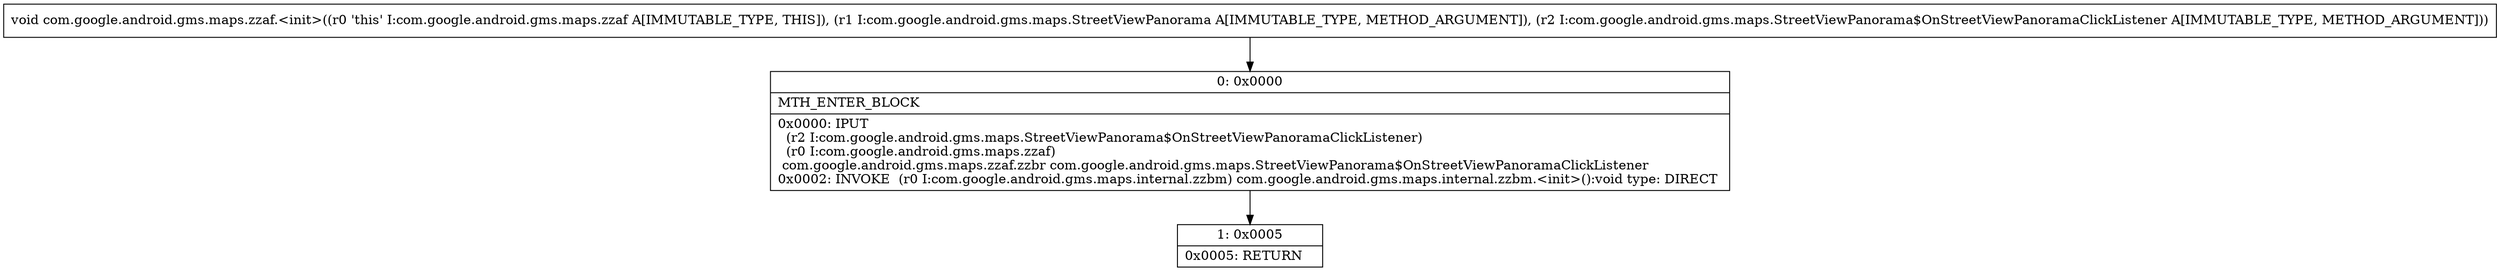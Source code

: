 digraph "CFG forcom.google.android.gms.maps.zzaf.\<init\>(Lcom\/google\/android\/gms\/maps\/StreetViewPanorama;Lcom\/google\/android\/gms\/maps\/StreetViewPanorama$OnStreetViewPanoramaClickListener;)V" {
Node_0 [shape=record,label="{0\:\ 0x0000|MTH_ENTER_BLOCK\l|0x0000: IPUT  \l  (r2 I:com.google.android.gms.maps.StreetViewPanorama$OnStreetViewPanoramaClickListener)\l  (r0 I:com.google.android.gms.maps.zzaf)\l com.google.android.gms.maps.zzaf.zzbr com.google.android.gms.maps.StreetViewPanorama$OnStreetViewPanoramaClickListener \l0x0002: INVOKE  (r0 I:com.google.android.gms.maps.internal.zzbm) com.google.android.gms.maps.internal.zzbm.\<init\>():void type: DIRECT \l}"];
Node_1 [shape=record,label="{1\:\ 0x0005|0x0005: RETURN   \l}"];
MethodNode[shape=record,label="{void com.google.android.gms.maps.zzaf.\<init\>((r0 'this' I:com.google.android.gms.maps.zzaf A[IMMUTABLE_TYPE, THIS]), (r1 I:com.google.android.gms.maps.StreetViewPanorama A[IMMUTABLE_TYPE, METHOD_ARGUMENT]), (r2 I:com.google.android.gms.maps.StreetViewPanorama$OnStreetViewPanoramaClickListener A[IMMUTABLE_TYPE, METHOD_ARGUMENT])) }"];
MethodNode -> Node_0;
Node_0 -> Node_1;
}


